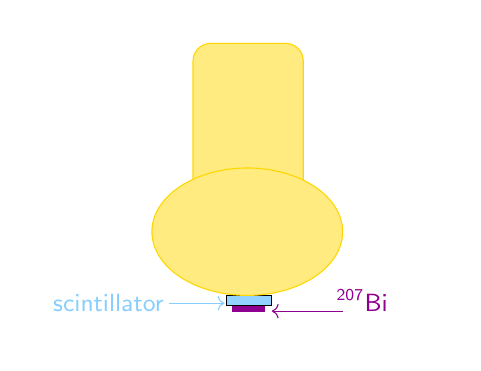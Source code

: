 \begin{tikzpicture}[y=-1cm]
  \sf
  \clip (3.5,0) rectangle (8.9, 4);

  \definecolor{fillColor}{rgb}{0.529,0.808,1}
  \path[draw=black,fill=fillColor!90] (6.029,3.404) rectangle (6.596,3.524);
  \definecolor{penColor}{rgb}{0.565,0,0.565}
  \filldraw[penColor] (6.107,3.538) rectangle (6.502,3.604);
  \definecolor{textColor}{rgb}{0.565,0,0.565}
  \path (7.3,3.6) node[text=textColor,anchor=base west] {\small{}$^\text{207}$Bi};
  \draw[<-,penColor] (6.6,3.6) -- (7.5,3.6);
  \definecolor{penColor}{rgb}{0.529,0.808,1}
  \draw[->,penColor] (5.3,3.5) -- (6,3.5);
  \definecolor{textColor}{rgb}{0.529,0.808,1}
  \path (3.7,3.6) node[text=textColor,anchor=base west] {\small{}scintillator};
  \definecolor{fillColor}{rgb}{1,0.843,0}
  \tikzstyle{pm} = [draw=fillColor,fill=fillColor!50]
  \path[rounded corners=6.3bp,pm] (7,2.5) rectangle (5.6,0.2);
  \path[pm] (6.289,2.591) ellipse (1.211cm and 0.809cm);

\end{tikzpicture}%

%% Configure (x)emacs for this file ...
%% Local Variables:
%% mode: latex
%% End:
